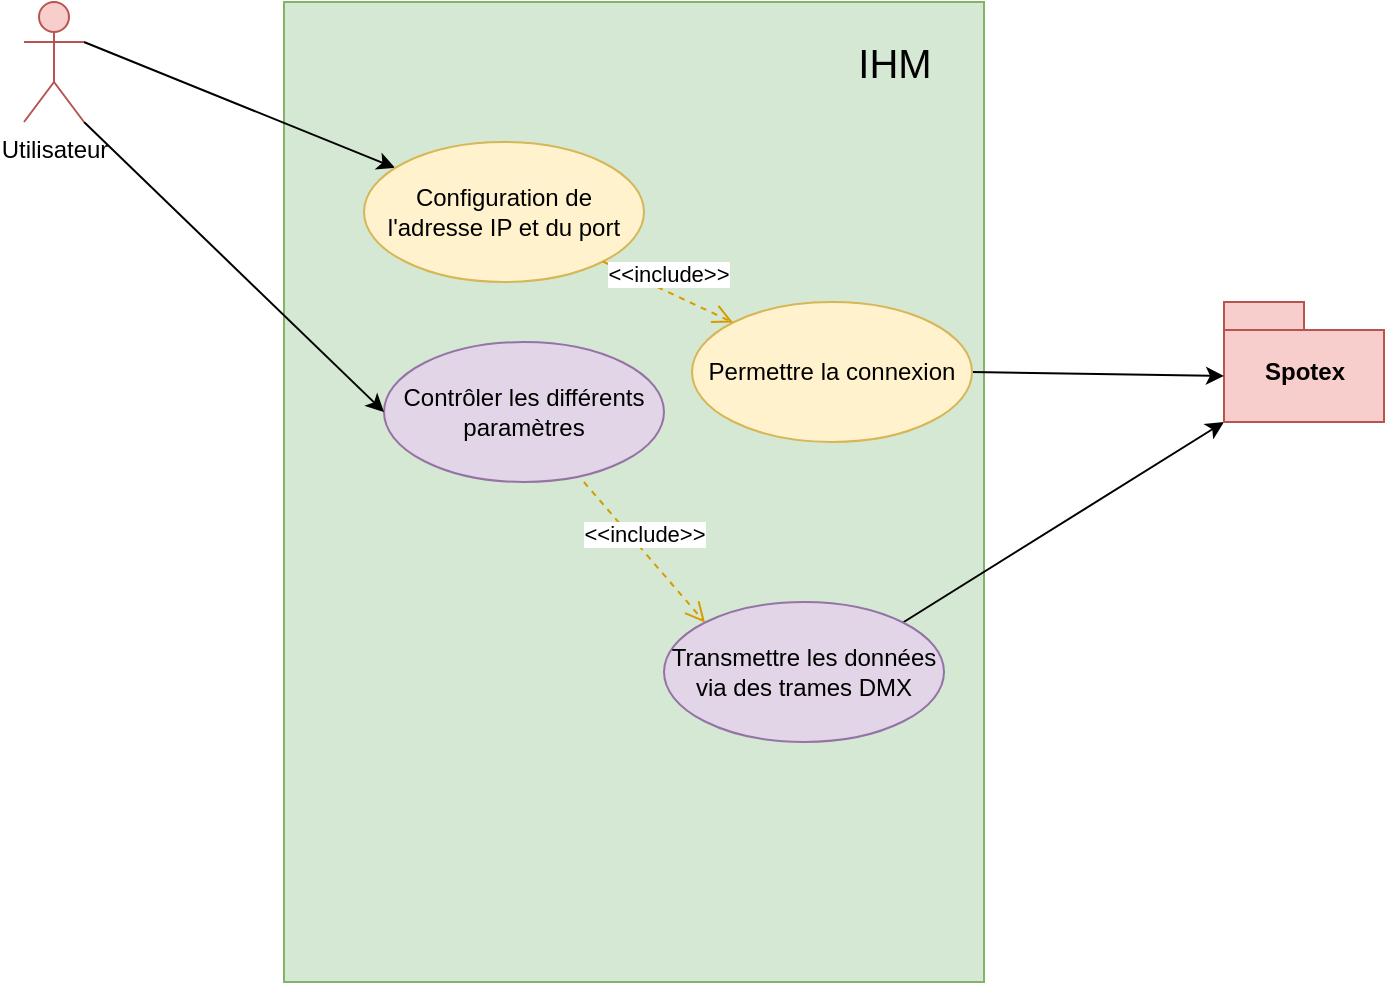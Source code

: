 <mxfile version="15.9.4" type="device"><diagram id="PssWKB5-_U9tSeoOuZ40" name="Page-1"><mxGraphModel dx="1422" dy="794" grid="1" gridSize="10" guides="1" tooltips="1" connect="1" arrows="1" fold="1" page="1" pageScale="1" pageWidth="827" pageHeight="1169" math="0" shadow="0"><root><mxCell id="0"/><mxCell id="1" parent="0"/><mxCell id="CA-YRWgAWuwGxi5JIo0R-1" value="&lt;div style=&quot;text-align: left&quot;&gt;&lt;br&gt;&lt;/div&gt;" style="html=1;fillColor=#d5e8d4;strokeColor=#82b366;" vertex="1" parent="1"><mxGeometry x="210" y="120" width="350" height="490" as="geometry"/></mxCell><mxCell id="CA-YRWgAWuwGxi5JIo0R-2" value="Contrôler les différents paramètres" style="ellipse;whiteSpace=wrap;html=1;fillColor=#e1d5e7;strokeColor=#9673a6;" vertex="1" parent="1"><mxGeometry x="260" y="290" width="140" height="70" as="geometry"/></mxCell><mxCell id="CA-YRWgAWuwGxi5JIo0R-15" style="rounded=0;orthogonalLoop=1;jettySize=auto;html=1;exitX=1;exitY=0.333;exitDx=0;exitDy=0;exitPerimeter=0;" edge="1" parent="1" source="CA-YRWgAWuwGxi5JIo0R-3" target="CA-YRWgAWuwGxi5JIo0R-9"><mxGeometry relative="1" as="geometry"/></mxCell><mxCell id="CA-YRWgAWuwGxi5JIo0R-16" style="edgeStyle=none;rounded=0;orthogonalLoop=1;jettySize=auto;html=1;exitX=1;exitY=1;exitDx=0;exitDy=0;exitPerimeter=0;entryX=0;entryY=0.5;entryDx=0;entryDy=0;" edge="1" parent="1" source="CA-YRWgAWuwGxi5JIo0R-3" target="CA-YRWgAWuwGxi5JIo0R-2"><mxGeometry relative="1" as="geometry"/></mxCell><mxCell id="CA-YRWgAWuwGxi5JIo0R-3" value="Utilisateur" style="shape=umlActor;verticalLabelPosition=bottom;verticalAlign=top;html=1;fillColor=#f8cecc;strokeColor=#b85450;" vertex="1" parent="1"><mxGeometry x="80" y="120" width="30" height="60" as="geometry"/></mxCell><mxCell id="CA-YRWgAWuwGxi5JIo0R-31" style="edgeStyle=none;rounded=0;orthogonalLoop=1;jettySize=auto;html=1;exitX=1;exitY=0;exitDx=0;exitDy=0;entryX=0;entryY=0;entryDx=0;entryDy=60;entryPerimeter=0;" edge="1" parent="1" source="CA-YRWgAWuwGxi5JIo0R-6" target="CA-YRWgAWuwGxi5JIo0R-8"><mxGeometry relative="1" as="geometry"/></mxCell><mxCell id="CA-YRWgAWuwGxi5JIo0R-6" value="Transmettre les données via des trames DMX" style="ellipse;whiteSpace=wrap;html=1;fillColor=#e1d5e7;strokeColor=#9673a6;" vertex="1" parent="1"><mxGeometry x="400" y="420" width="140" height="70" as="geometry"/></mxCell><mxCell id="CA-YRWgAWuwGxi5JIo0R-8" value="Spotex" style="shape=folder;fontStyle=1;spacingTop=10;tabWidth=40;tabHeight=14;tabPosition=left;html=1;fillColor=#f8cecc;strokeColor=#b85450;" vertex="1" parent="1"><mxGeometry x="680" y="270" width="80" height="60" as="geometry"/></mxCell><mxCell id="CA-YRWgAWuwGxi5JIo0R-9" value="Configuration de l'adresse IP et du port" style="ellipse;whiteSpace=wrap;html=1;fillColor=#fff2cc;strokeColor=#d6b656;" vertex="1" parent="1"><mxGeometry x="250" y="190" width="140" height="70" as="geometry"/></mxCell><mxCell id="CA-YRWgAWuwGxi5JIo0R-27" style="edgeStyle=none;rounded=0;orthogonalLoop=1;jettySize=auto;html=1;exitX=1;exitY=0.5;exitDx=0;exitDy=0;entryX=0;entryY=0;entryDx=0;entryDy=37;entryPerimeter=0;" edge="1" parent="1" source="CA-YRWgAWuwGxi5JIo0R-22" target="CA-YRWgAWuwGxi5JIo0R-8"><mxGeometry relative="1" as="geometry"/></mxCell><mxCell id="CA-YRWgAWuwGxi5JIo0R-22" value="Permettre la connexion" style="ellipse;whiteSpace=wrap;html=1;fillColor=#fff2cc;strokeColor=#d6b656;" vertex="1" parent="1"><mxGeometry x="414" y="270" width="140" height="70" as="geometry"/></mxCell><mxCell id="CA-YRWgAWuwGxi5JIo0R-29" value="&amp;lt;&amp;lt;include&amp;gt;&amp;gt;" style="html=1;verticalAlign=bottom;endArrow=open;dashed=1;endSize=8;rounded=0;entryX=0;entryY=0;entryDx=0;entryDy=0;exitX=0.714;exitY=1;exitDx=0;exitDy=0;exitPerimeter=0;fillColor=#ffe6cc;strokeColor=#d79b00;" edge="1" parent="1" source="CA-YRWgAWuwGxi5JIo0R-2" target="CA-YRWgAWuwGxi5JIo0R-6"><mxGeometry relative="1" as="geometry"><mxPoint x="450" y="390" as="sourcePoint"/><mxPoint x="370" y="390" as="targetPoint"/></mxGeometry></mxCell><mxCell id="CA-YRWgAWuwGxi5JIo0R-32" value="&lt;font style=&quot;font-size: 20px&quot;&gt;IHM&lt;/font&gt;" style="text;html=1;align=center;verticalAlign=middle;resizable=0;points=[];autosize=1;" vertex="1" parent="1"><mxGeometry x="490" y="140" width="50" height="20" as="geometry"/></mxCell><mxCell id="CA-YRWgAWuwGxi5JIo0R-35" value="&amp;lt;&amp;lt;include&amp;gt;&amp;gt;" style="html=1;verticalAlign=bottom;endArrow=open;dashed=1;endSize=8;rounded=0;entryX=0;entryY=0;entryDx=0;entryDy=0;exitX=1;exitY=1;exitDx=0;exitDy=0;fillColor=#ffe6cc;strokeColor=#d79b00;" edge="1" parent="1" source="CA-YRWgAWuwGxi5JIo0R-9" target="CA-YRWgAWuwGxi5JIo0R-22"><mxGeometry relative="1" as="geometry"><mxPoint x="414.0" y="200" as="sourcePoint"/><mxPoint x="474.543" y="270.251" as="targetPoint"/></mxGeometry></mxCell></root></mxGraphModel></diagram></mxfile>